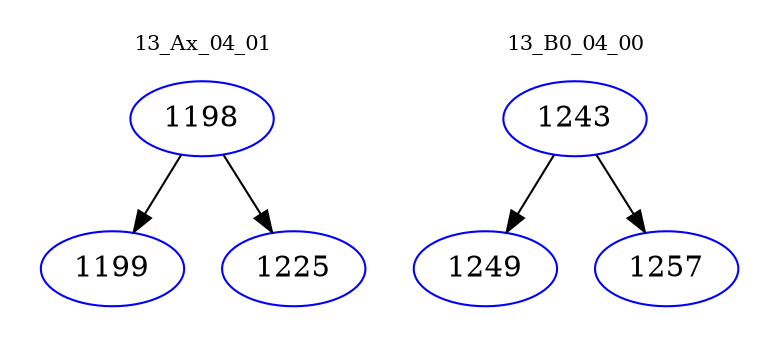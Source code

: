 digraph{
subgraph cluster_0 {
color = white
label = "13_Ax_04_01";
fontsize=10;
T0_1198 [label="1198", color="blue"]
T0_1198 -> T0_1199 [color="black"]
T0_1199 [label="1199", color="blue"]
T0_1198 -> T0_1225 [color="black"]
T0_1225 [label="1225", color="blue"]
}
subgraph cluster_1 {
color = white
label = "13_B0_04_00";
fontsize=10;
T1_1243 [label="1243", color="blue"]
T1_1243 -> T1_1249 [color="black"]
T1_1249 [label="1249", color="blue"]
T1_1243 -> T1_1257 [color="black"]
T1_1257 [label="1257", color="blue"]
}
}
